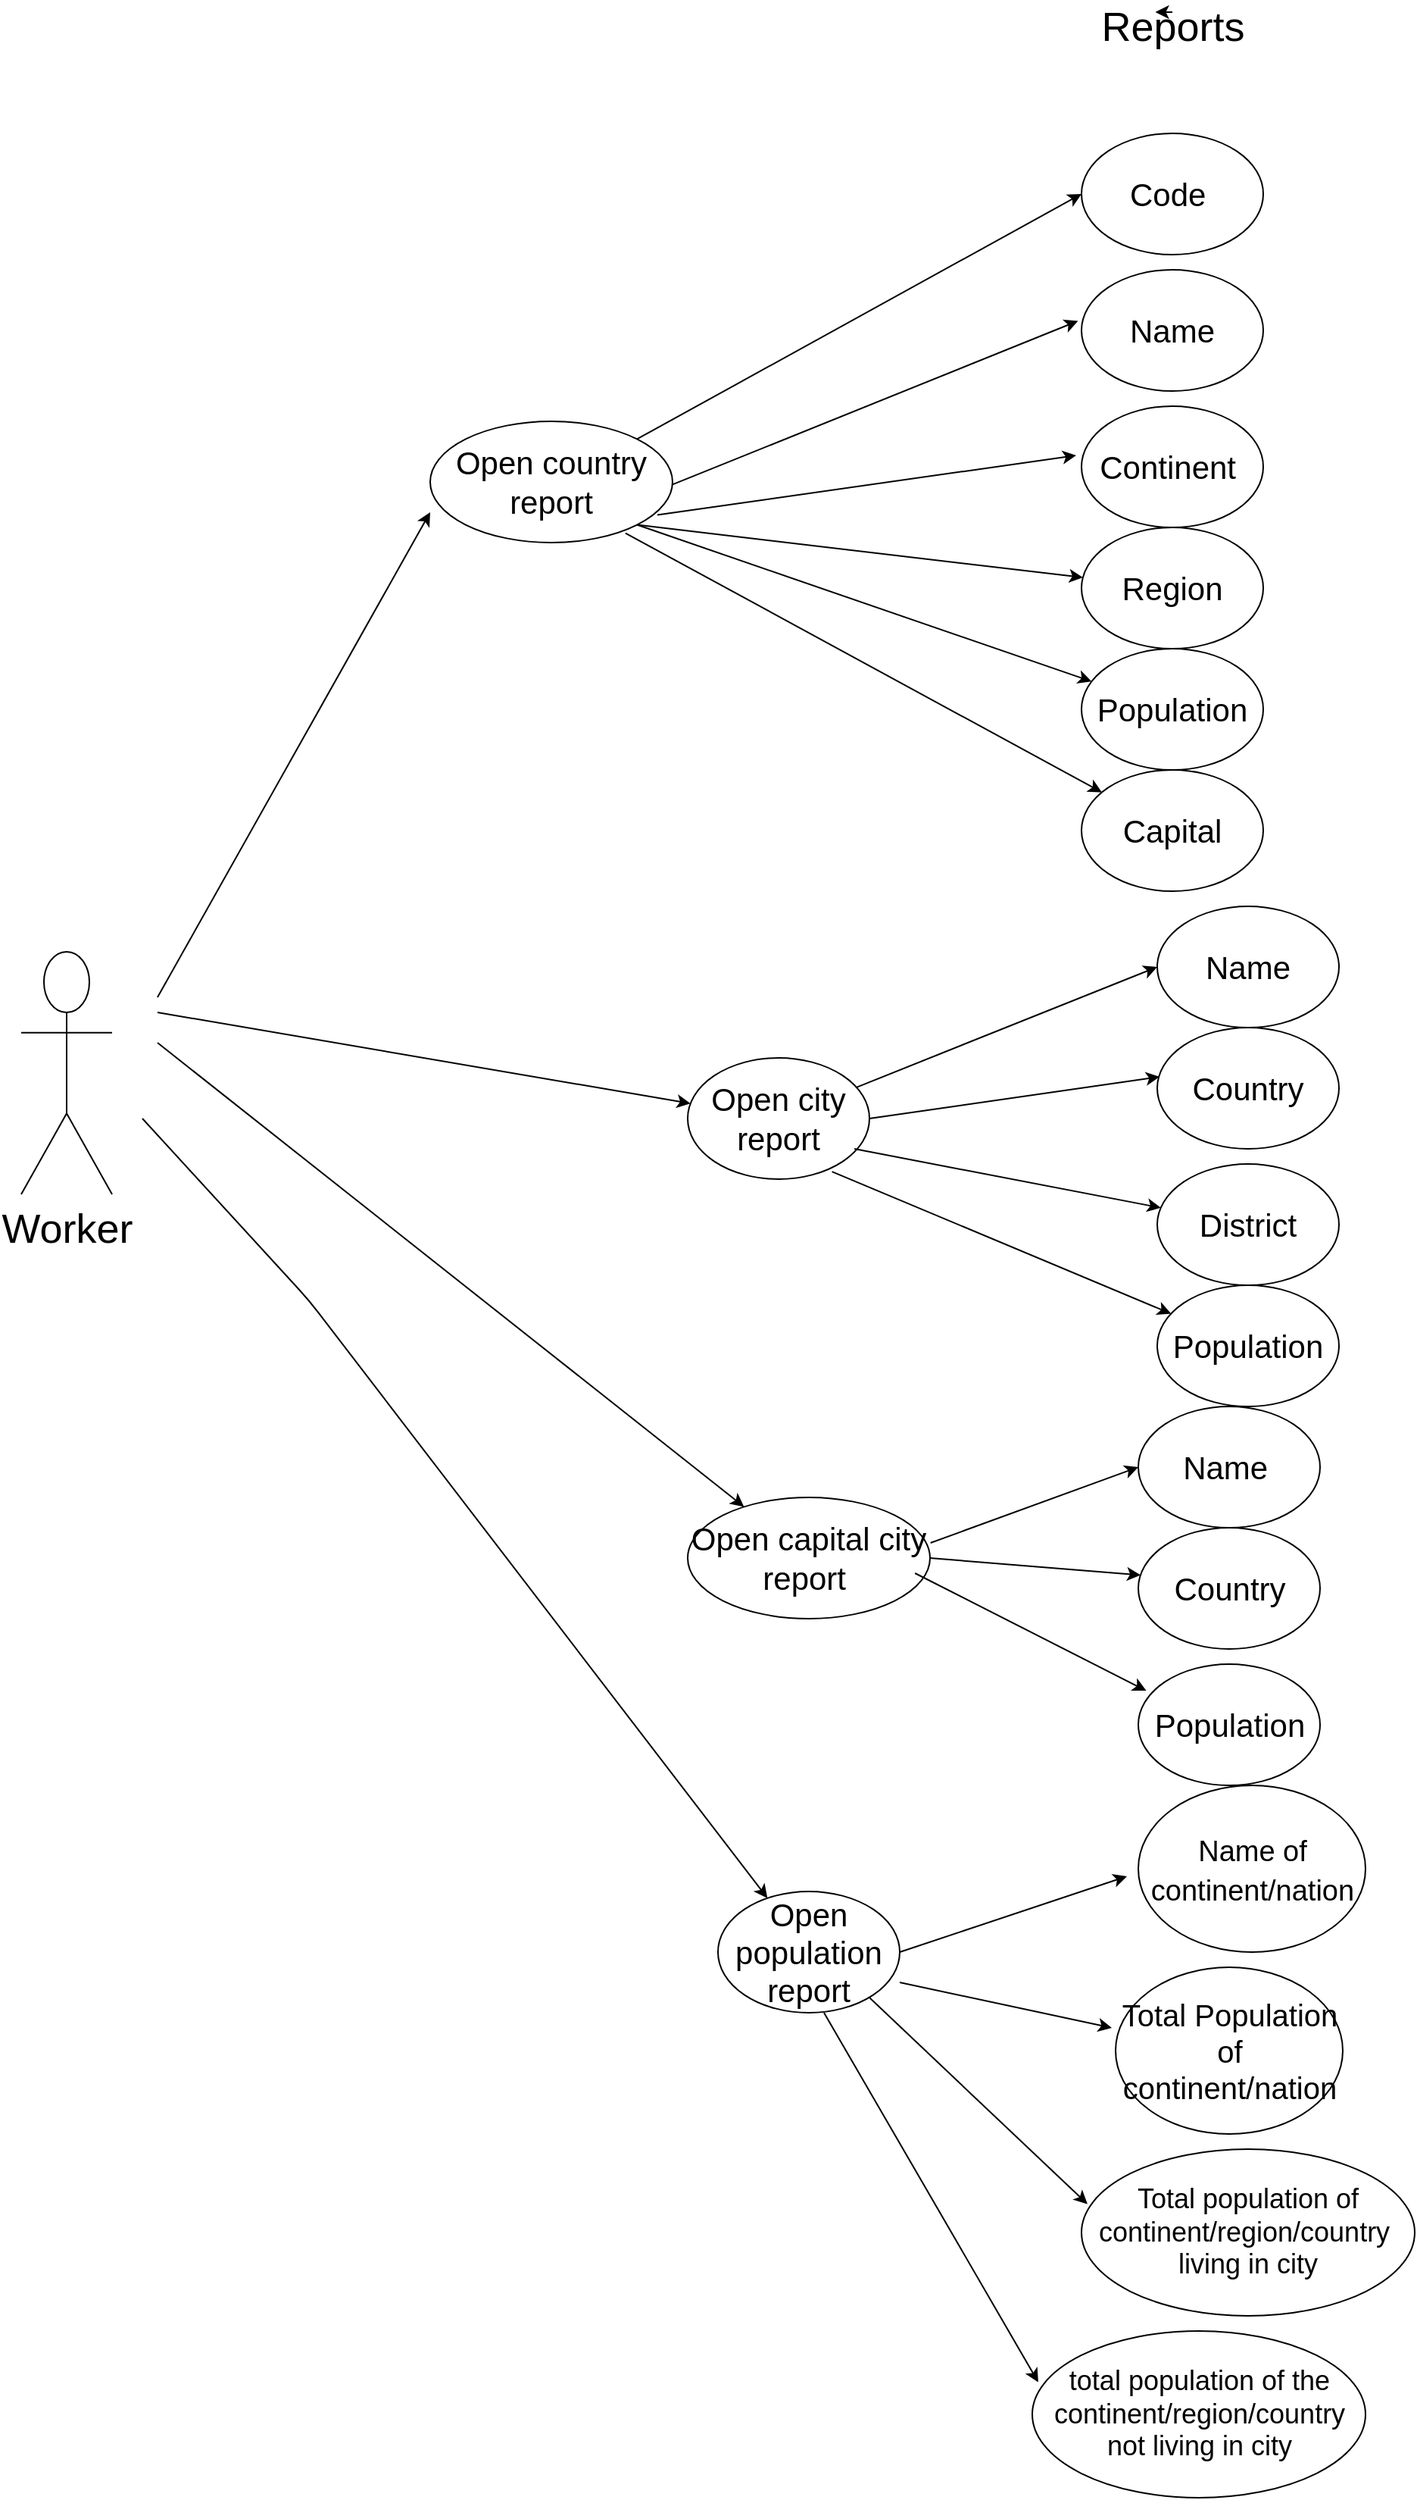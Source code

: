 <mxfile version="12.7.0" type="device"><diagram id="lpnm0LT9C4o3jzh4HKWx" name="Page-1"><mxGraphModel dx="3567" dy="2581" grid="1" gridSize="10" guides="1" tooltips="1" connect="1" arrows="1" fold="1" page="1" pageScale="1" pageWidth="850" pageHeight="1100" math="0" shadow="0"><root><mxCell id="0"/><mxCell id="1" parent="0"/><mxCell id="QNDJjht-H58yoP11CDp9-1" value="Reports" style="text;html=1;strokeColor=none;fillColor=none;align=center;verticalAlign=middle;whiteSpace=wrap;rounded=0;fontSize=27;" vertex="1" parent="1"><mxGeometry x="-12.5" y="-160" width="45" height="20" as="geometry"/></mxCell><mxCell id="QNDJjht-H58yoP11CDp9-2" value="Worker" style="shape=umlActor;verticalLabelPosition=bottom;labelBackgroundColor=#ffffff;verticalAlign=top;html=1;outlineConnect=0;fontSize=27;" vertex="1" parent="1"><mxGeometry x="-750" y="460" width="60" height="160" as="geometry"/></mxCell><mxCell id="QNDJjht-H58yoP11CDp9-3" value="" style="endArrow=classic;html=1;fontSize=27;" edge="1" parent="1"><mxGeometry width="50" height="50" relative="1" as="geometry"><mxPoint x="-660" y="490" as="sourcePoint"/><mxPoint x="-480" y="170" as="targetPoint"/></mxGeometry></mxCell><mxCell id="QNDJjht-H58yoP11CDp9-4" value="Open country report" style="ellipse;whiteSpace=wrap;html=1;fontSize=21;" vertex="1" parent="1"><mxGeometry x="-480" y="110" width="160" height="80" as="geometry"/></mxCell><mxCell id="QNDJjht-H58yoP11CDp9-5" value="" style="endArrow=classic;html=1;fontSize=21;" edge="1" parent="1" target="QNDJjht-H58yoP11CDp9-6"><mxGeometry width="50" height="50" relative="1" as="geometry"><mxPoint x="-660" y="500" as="sourcePoint"/><mxPoint x="-510" y="500" as="targetPoint"/></mxGeometry></mxCell><mxCell id="QNDJjht-H58yoP11CDp9-6" value="Open city report" style="ellipse;whiteSpace=wrap;html=1;fontSize=21;" vertex="1" parent="1"><mxGeometry x="-310" y="530" width="120" height="80" as="geometry"/></mxCell><mxCell id="QNDJjht-H58yoP11CDp9-7" value="Open capital city report&amp;nbsp;" style="ellipse;whiteSpace=wrap;html=1;fontSize=21;" vertex="1" parent="1"><mxGeometry x="-310" y="820" width="160" height="80" as="geometry"/></mxCell><mxCell id="QNDJjht-H58yoP11CDp9-9" value="" style="endArrow=classic;html=1;fontSize=21;" edge="1" parent="1" target="QNDJjht-H58yoP11CDp9-7"><mxGeometry width="50" height="50" relative="1" as="geometry"><mxPoint x="-660" y="520" as="sourcePoint"/><mxPoint x="-520" y="590" as="targetPoint"/></mxGeometry></mxCell><mxCell id="QNDJjht-H58yoP11CDp9-10" value="" style="endArrow=classic;html=1;fontSize=21;" edge="1" parent="1" target="QNDJjht-H58yoP11CDp9-11"><mxGeometry width="50" height="50" relative="1" as="geometry"><mxPoint x="-670" y="570" as="sourcePoint"/><mxPoint x="-520" y="680" as="targetPoint"/><Array as="points"><mxPoint x="-560" y="690"/></Array></mxGeometry></mxCell><mxCell id="QNDJjht-H58yoP11CDp9-11" value="Open population report" style="ellipse;whiteSpace=wrap;html=1;fontSize=21;" vertex="1" parent="1"><mxGeometry x="-290" y="1080" width="120" height="80" as="geometry"/></mxCell><mxCell id="QNDJjht-H58yoP11CDp9-12" value="" style="endArrow=classic;html=1;fontSize=21;exitX=1;exitY=0;exitDx=0;exitDy=0;entryX=0;entryY=0.5;entryDx=0;entryDy=0;" edge="1" parent="1" source="QNDJjht-H58yoP11CDp9-4" target="QNDJjht-H58yoP11CDp9-14"><mxGeometry width="50" height="50" relative="1" as="geometry"><mxPoint x="-60" y="230" as="sourcePoint"/><mxPoint x="-180" y="70" as="targetPoint"/><Array as="points"/></mxGeometry></mxCell><mxCell id="QNDJjht-H58yoP11CDp9-13" style="edgeStyle=orthogonalEdgeStyle;rounded=0;orthogonalLoop=1;jettySize=auto;html=1;exitX=0.5;exitY=0;exitDx=0;exitDy=0;entryX=0.25;entryY=0;entryDx=0;entryDy=0;fontSize=21;" edge="1" parent="1" source="QNDJjht-H58yoP11CDp9-1" target="QNDJjht-H58yoP11CDp9-1"><mxGeometry relative="1" as="geometry"/></mxCell><mxCell id="QNDJjht-H58yoP11CDp9-14" value="Code&amp;nbsp;" style="ellipse;whiteSpace=wrap;html=1;fontSize=21;" vertex="1" parent="1"><mxGeometry x="-50" y="-80" width="120" height="80" as="geometry"/></mxCell><mxCell id="QNDJjht-H58yoP11CDp9-15" value="" style="endArrow=classic;html=1;fontSize=21;exitX=1;exitY=0;exitDx=0;exitDy=0;entryX=-0.019;entryY=0.422;entryDx=0;entryDy=0;entryPerimeter=0;" edge="1" parent="1" target="QNDJjht-H58yoP11CDp9-16"><mxGeometry width="50" height="50" relative="1" as="geometry"><mxPoint x="-320.001" y="151.716" as="sourcePoint"/><mxPoint x="-156.57" y="100" as="targetPoint"/><Array as="points"/></mxGeometry></mxCell><mxCell id="QNDJjht-H58yoP11CDp9-16" value="Name" style="ellipse;whiteSpace=wrap;html=1;fontSize=21;" vertex="1" parent="1"><mxGeometry x="-50" y="10" width="120" height="80" as="geometry"/></mxCell><mxCell id="QNDJjht-H58yoP11CDp9-17" value="" style="endArrow=classic;html=1;fontSize=21;exitX=1;exitY=0;exitDx=0;exitDy=0;entryX=-0.029;entryY=0.406;entryDx=0;entryDy=0;entryPerimeter=0;" edge="1" parent="1" target="QNDJjht-H58yoP11CDp9-18"><mxGeometry width="50" height="50" relative="1" as="geometry"><mxPoint x="-330.001" y="171.716" as="sourcePoint"/><mxPoint x="-166.57" y="120" as="targetPoint"/><Array as="points"/></mxGeometry></mxCell><mxCell id="QNDJjht-H58yoP11CDp9-18" value="Continent&amp;nbsp;" style="ellipse;whiteSpace=wrap;html=1;fontSize=21;" vertex="1" parent="1"><mxGeometry x="-50" y="100" width="120" height="80" as="geometry"/></mxCell><mxCell id="QNDJjht-H58yoP11CDp9-19" value="" style="endArrow=classic;html=1;fontSize=21;exitX=1;exitY=1;exitDx=0;exitDy=0;" edge="1" parent="1" source="QNDJjht-H58yoP11CDp9-4" target="QNDJjht-H58yoP11CDp9-20"><mxGeometry width="50" height="50" relative="1" as="geometry"><mxPoint x="-320" y="180" as="sourcePoint"/><mxPoint x="-103.28" y="390" as="targetPoint"/><Array as="points"/></mxGeometry></mxCell><mxCell id="QNDJjht-H58yoP11CDp9-20" value="Region" style="ellipse;whiteSpace=wrap;html=1;fontSize=21;" vertex="1" parent="1"><mxGeometry x="-50" y="180" width="120" height="80" as="geometry"/></mxCell><mxCell id="QNDJjht-H58yoP11CDp9-25" value="Population" style="ellipse;whiteSpace=wrap;html=1;fontSize=21;" vertex="1" parent="1"><mxGeometry x="-50.0" y="260" width="120" height="80" as="geometry"/></mxCell><mxCell id="QNDJjht-H58yoP11CDp9-26" value="Capital" style="ellipse;whiteSpace=wrap;html=1;fontSize=21;" vertex="1" parent="1"><mxGeometry x="-50.0" y="340" width="120" height="80" as="geometry"/></mxCell><mxCell id="QNDJjht-H58yoP11CDp9-30" value="" style="endArrow=classic;html=1;fontSize=21;exitX=1;exitY=1;exitDx=0;exitDy=0;" edge="1" parent="1" source="QNDJjht-H58yoP11CDp9-4" target="QNDJjht-H58yoP11CDp9-25"><mxGeometry width="50" height="50" relative="1" as="geometry"><mxPoint x="-320" y="310" as="sourcePoint"/><mxPoint x="-270" y="260" as="targetPoint"/></mxGeometry></mxCell><mxCell id="QNDJjht-H58yoP11CDp9-31" value="" style="endArrow=classic;html=1;fontSize=21;exitX=0.806;exitY=0.922;exitDx=0;exitDy=0;exitPerimeter=0;" edge="1" parent="1" source="QNDJjht-H58yoP11CDp9-4" target="QNDJjht-H58yoP11CDp9-26"><mxGeometry width="50" height="50" relative="1" as="geometry"><mxPoint x="-210" y="390" as="sourcePoint"/><mxPoint x="-160" y="340" as="targetPoint"/></mxGeometry></mxCell><mxCell id="QNDJjht-H58yoP11CDp9-32" value="Name" style="ellipse;whiteSpace=wrap;html=1;fontSize=21;" vertex="1" parent="1"><mxGeometry y="430" width="120" height="80" as="geometry"/></mxCell><mxCell id="QNDJjht-H58yoP11CDp9-33" value="Country" style="ellipse;whiteSpace=wrap;html=1;fontSize=21;" vertex="1" parent="1"><mxGeometry y="510" width="120" height="80" as="geometry"/></mxCell><mxCell id="QNDJjht-H58yoP11CDp9-34" value="District" style="ellipse;whiteSpace=wrap;html=1;fontSize=21;" vertex="1" parent="1"><mxGeometry y="600" width="120" height="80" as="geometry"/></mxCell><mxCell id="QNDJjht-H58yoP11CDp9-35" value="Population" style="ellipse;whiteSpace=wrap;html=1;fontSize=21;" vertex="1" parent="1"><mxGeometry y="680" width="120" height="80" as="geometry"/></mxCell><mxCell id="QNDJjht-H58yoP11CDp9-37" value="" style="endArrow=classic;html=1;fontSize=21;entryX=0;entryY=0.5;entryDx=0;entryDy=0;" edge="1" parent="1" source="QNDJjht-H58yoP11CDp9-6" target="QNDJjht-H58yoP11CDp9-32"><mxGeometry width="50" height="50" relative="1" as="geometry"><mxPoint x="-180" y="575" as="sourcePoint"/><mxPoint x="-130" y="525" as="targetPoint"/><Array as="points"/></mxGeometry></mxCell><mxCell id="QNDJjht-H58yoP11CDp9-38" value="" style="endArrow=classic;html=1;fontSize=21;entryX=0.013;entryY=0.406;entryDx=0;entryDy=0;entryPerimeter=0;exitX=1;exitY=0.5;exitDx=0;exitDy=0;" edge="1" parent="1" source="QNDJjht-H58yoP11CDp9-6" target="QNDJjht-H58yoP11CDp9-33"><mxGeometry width="50" height="50" relative="1" as="geometry"><mxPoint x="-170" y="585" as="sourcePoint"/><mxPoint x="10" y="470" as="targetPoint"/><Array as="points"/></mxGeometry></mxCell><mxCell id="QNDJjht-H58yoP11CDp9-39" value="" style="endArrow=classic;html=1;fontSize=21;exitX=0.917;exitY=0.75;exitDx=0;exitDy=0;exitPerimeter=0;" edge="1" parent="1" source="QNDJjht-H58yoP11CDp9-6" target="QNDJjht-H58yoP11CDp9-34"><mxGeometry width="50" height="50" relative="1" as="geometry"><mxPoint x="-170" y="607.5" as="sourcePoint"/><mxPoint x="10" y="492.5" as="targetPoint"/><Array as="points"/></mxGeometry></mxCell><mxCell id="QNDJjht-H58yoP11CDp9-40" value="" style="endArrow=classic;html=1;fontSize=21;exitX=0.794;exitY=0.938;exitDx=0;exitDy=0;exitPerimeter=0;" edge="1" parent="1" source="QNDJjht-H58yoP11CDp9-6" target="QNDJjht-H58yoP11CDp9-35"><mxGeometry width="50" height="50" relative="1" as="geometry"><mxPoint x="-180" y="625" as="sourcePoint"/><mxPoint y="510" as="targetPoint"/><Array as="points"/></mxGeometry></mxCell><mxCell id="QNDJjht-H58yoP11CDp9-42" value="Name&amp;nbsp;" style="ellipse;whiteSpace=wrap;html=1;fontSize=21;" vertex="1" parent="1"><mxGeometry x="-12.5" y="760" width="120" height="80" as="geometry"/></mxCell><mxCell id="QNDJjht-H58yoP11CDp9-43" value="Country" style="ellipse;whiteSpace=wrap;html=1;fontSize=21;" vertex="1" parent="1"><mxGeometry x="-12.5" y="840" width="120" height="80" as="geometry"/></mxCell><mxCell id="QNDJjht-H58yoP11CDp9-44" value="Population" style="ellipse;whiteSpace=wrap;html=1;fontSize=21;" vertex="1" parent="1"><mxGeometry x="-12.5" y="930" width="120" height="80" as="geometry"/></mxCell><mxCell id="QNDJjht-H58yoP11CDp9-46" value="" style="endArrow=classic;html=1;fontSize=21;exitX=1.002;exitY=0.375;exitDx=0;exitDy=0;exitPerimeter=0;entryX=0;entryY=0.5;entryDx=0;entryDy=0;" edge="1" parent="1" source="QNDJjht-H58yoP11CDp9-7" target="QNDJjht-H58yoP11CDp9-42"><mxGeometry width="50" height="50" relative="1" as="geometry"><mxPoint x="-160" y="850" as="sourcePoint"/><mxPoint x="-100" y="790" as="targetPoint"/></mxGeometry></mxCell><mxCell id="QNDJjht-H58yoP11CDp9-48" value="" style="endArrow=classic;html=1;fontSize=21;exitX=1;exitY=0.5;exitDx=0;exitDy=0;entryX=0.013;entryY=0.391;entryDx=0;entryDy=0;entryPerimeter=0;" edge="1" parent="1" source="QNDJjht-H58yoP11CDp9-7" target="QNDJjht-H58yoP11CDp9-43"><mxGeometry width="50" height="50" relative="1" as="geometry"><mxPoint x="-160.0" y="870" as="sourcePoint"/><mxPoint x="-22.82" y="820" as="targetPoint"/></mxGeometry></mxCell><mxCell id="QNDJjht-H58yoP11CDp9-49" value="" style="endArrow=classic;html=1;fontSize=21;exitX=0.938;exitY=0.625;exitDx=0;exitDy=0;exitPerimeter=0;entryX=0.044;entryY=0.219;entryDx=0;entryDy=0;entryPerimeter=0;" edge="1" parent="1" source="QNDJjht-H58yoP11CDp9-7" target="QNDJjht-H58yoP11CDp9-44"><mxGeometry width="50" height="50" relative="1" as="geometry"><mxPoint x="-170" y="1020" as="sourcePoint"/><mxPoint x="-120" y="970" as="targetPoint"/></mxGeometry></mxCell><mxCell id="QNDJjht-H58yoP11CDp9-51" value="&lt;font style=&quot;font-size: 19px&quot;&gt;Name of continent/nation&lt;/font&gt;" style="ellipse;whiteSpace=wrap;html=1;fontSize=21;" vertex="1" parent="1"><mxGeometry x="-12.5" y="1010" width="150" height="110" as="geometry"/></mxCell><mxCell id="QNDJjht-H58yoP11CDp9-54" value="" style="endArrow=classic;html=1;fontSize=21;exitX=0.938;exitY=0.625;exitDx=0;exitDy=0;exitPerimeter=0;" edge="1" parent="1"><mxGeometry width="50" height="50" relative="1" as="geometry"><mxPoint x="-170.0" y="1120" as="sourcePoint"/><mxPoint x="-20" y="1070" as="targetPoint"/></mxGeometry></mxCell><mxCell id="QNDJjht-H58yoP11CDp9-55" value="" style="endArrow=classic;html=1;fontSize=21;exitX=0.938;exitY=0.625;exitDx=0;exitDy=0;exitPerimeter=0;" edge="1" parent="1"><mxGeometry width="50" height="50" relative="1" as="geometry"><mxPoint x="-170.0" y="1140" as="sourcePoint"/><mxPoint x="-30" y="1170" as="targetPoint"/></mxGeometry></mxCell><mxCell id="QNDJjht-H58yoP11CDp9-56" value="&lt;span style=&quot;font-size: 20px;&quot;&gt;Total Population of continent/nation&lt;/span&gt;" style="ellipse;whiteSpace=wrap;html=1;fontSize=20;" vertex="1" parent="1"><mxGeometry x="-27.5" y="1130" width="150" height="110" as="geometry"/></mxCell><mxCell id="QNDJjht-H58yoP11CDp9-57" value="" style="endArrow=classic;html=1;fontSize=21;exitX=0.938;exitY=0.625;exitDx=0;exitDy=0;exitPerimeter=0;entryX=0.018;entryY=0.33;entryDx=0;entryDy=0;entryPerimeter=0;" edge="1" parent="1" target="QNDJjht-H58yoP11CDp9-58"><mxGeometry width="50" height="50" relative="1" as="geometry"><mxPoint x="-190" y="1150" as="sourcePoint"/><mxPoint x="-60" y="1240" as="targetPoint"/></mxGeometry></mxCell><mxCell id="QNDJjht-H58yoP11CDp9-58" value="Total population of continent/region/country&amp;nbsp; living in city" style="ellipse;whiteSpace=wrap;html=1;fontSize=18;" vertex="1" parent="1"><mxGeometry x="-50" y="1250" width="220" height="110" as="geometry"/></mxCell><mxCell id="QNDJjht-H58yoP11CDp9-59" value="" style="endArrow=classic;html=1;fontSize=21;exitX=0.938;exitY=0.625;exitDx=0;exitDy=0;exitPerimeter=0;entryX=0.018;entryY=0.307;entryDx=0;entryDy=0;entryPerimeter=0;" edge="1" parent="1" target="QNDJjht-H58yoP11CDp9-60"><mxGeometry width="50" height="50" relative="1" as="geometry"><mxPoint x="-220" y="1160" as="sourcePoint"/><mxPoint x="-120" y="1350" as="targetPoint"/></mxGeometry></mxCell><mxCell id="QNDJjht-H58yoP11CDp9-60" value="total population of the continent/region/country not living in city" style="ellipse;whiteSpace=wrap;html=1;fontSize=18;" vertex="1" parent="1"><mxGeometry x="-82.5" y="1370" width="220" height="110" as="geometry"/></mxCell></root></mxGraphModel></diagram></mxfile>